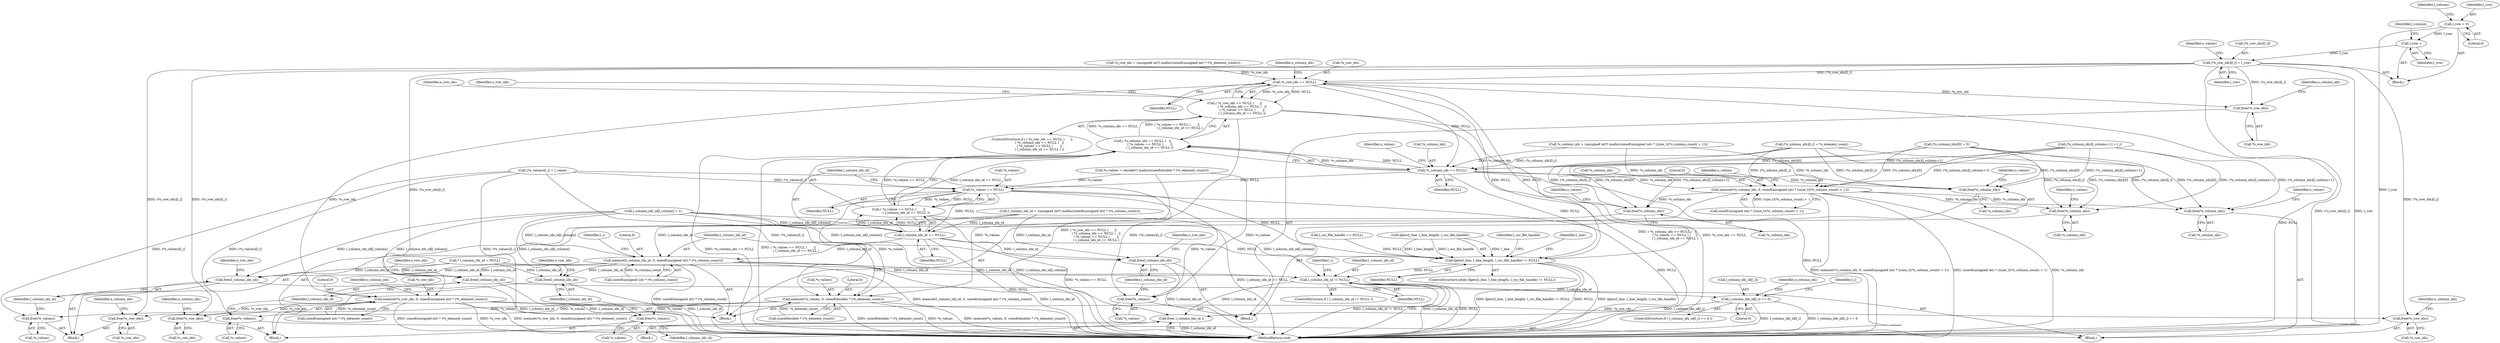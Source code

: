 digraph "0_libxsmm_151481489192e6d1997f8bde52c5c425ea41741d_1@array" {
"1000464" [label="(Call,(*o_row_idx)[l_i] = l_row)"];
"1000460" [label="(Call,l_row--)"];
"1000407" [label="(Call,l_row = 0)"];
"1000177" [label="(Call,free(*o_row_idx))"];
"1000280" [label="(Call,*o_row_idx == NULL)"];
"1000164" [label="(Call,fgets(l_line, l_line_length, l_csc_file_handle) != NULL)"];
"1000527" [label="(Call,l_column_idx_id != NULL)"];
"1000543" [label="(Call,l_column_idx_id[l_i] == 0)"];
"1000560" [label="(Call,free( l_column_idx_id ))"];
"1000279" [label="(Call,( *o_row_idx == NULL )      ||\n               ( *o_column_idx == NULL )   ||\n               ( *o_values == NULL )       ||\n               ( l_column_idx_id == NULL ))"];
"1000285" [label="(Call,*o_column_idx == NULL)"];
"1000284" [label="(Call,( *o_column_idx == NULL )   ||\n               ( *o_values == NULL )       ||\n               ( l_column_idx_id == NULL ))"];
"1000290" [label="(Call,*o_values == NULL)"];
"1000289" [label="(Call,( *o_values == NULL )       ||\n               ( l_column_idx_id == NULL ))"];
"1000294" [label="(Call,l_column_idx_id == NULL)"];
"1000307" [label="(Call,free(l_column_idx_id))"];
"1000358" [label="(Call,memset(l_column_idx_id, 0, sizeof(unsigned int) * (*o_column_count)))"];
"1000186" [label="(Call,free(l_column_idx_id))"];
"1000440" [label="(Call,free(l_column_idx_id))"];
"1000508" [label="(Call,free(l_column_idx_id))"];
"1000304" [label="(Call,free(*o_values))"];
"1000349" [label="(Call,memset(*o_values, 0, sizeof(double) * (*o_element_count)))"];
"1000183" [label="(Call,free(*o_values))"];
"1000437" [label="(Call,free(*o_values))"];
"1000505" [label="(Call,free(*o_values))"];
"1000301" [label="(Call,free(*o_column_idx))"];
"1000336" [label="(Call,memset(*o_column_idx, 0, sizeof(unsigned int) * ((size_t)(*o_column_count) + 1)))"];
"1000180" [label="(Call,free(*o_column_idx))"];
"1000434" [label="(Call,free(*o_column_idx))"];
"1000502" [label="(Call,free(*o_column_idx))"];
"1000298" [label="(Call,free(*o_row_idx))"];
"1000327" [label="(Call,memset(*o_row_idx, 0, sizeof(unsigned int) * (*o_element_count)))"];
"1000431" [label="(Call,free(*o_row_idx))"];
"1000499" [label="(Call,free(*o_row_idx))"];
"1000508" [label="(Call,free(l_column_idx_id))"];
"1000506" [label="(Call,*o_values)"];
"1000180" [label="(Call,free(*o_column_idx))"];
"1000350" [label="(Call,*o_values)"];
"1000295" [label="(Identifier,l_column_idx_id)"];
"1000441" [label="(Identifier,l_column_idx_id)"];
"1000305" [label="(Call,*o_values)"];
"1000507" [label="(Identifier,o_values)"];
"1000169" [label="(Identifier,NULL)"];
"1000407" [label="(Call,l_row = 0)"];
"1000177" [label="(Call,free(*o_row_idx))"];
"1000183" [label="(Call,free(*o_values))"];
"1000552" [label="(Identifier,o_column_idx)"];
"1000542" [label="(ControlStructure,if ( l_column_idx_id[l_i] == 0 ))"];
"1000431" [label="(Call,free(*o_row_idx))"];
"1000190" [label="(Identifier,o_row_idx)"];
"1000368" [label="(Identifier,l_i)"];
"1000483" [label="(Call,(*o_column_idx)[l_column+1] = l_i)"];
"1000308" [label="(Identifier,l_column_idx_id)"];
"1000281" [label="(Call,*o_row_idx)"];
"1000527" [label="(Call,l_column_idx_id != NULL)"];
"1000473" [label="(Identifier,o_values)"];
"1000500" [label="(Call,*o_row_idx)"];
"1000361" [label="(Call,sizeof(unsigned int) * (*o_column_count))"];
"1000242" [label="(Call,*o_column_idx = (unsigned int*) malloc(sizeof(unsigned int) * ((size_t)(*o_column_count) + 1)))"];
"1000279" [label="(Call,( *o_row_idx == NULL )      ||\n               ( *o_column_idx == NULL )   ||\n               ( *o_values == NULL )       ||\n               ( l_column_idx_id == NULL ))"];
"1000187" [label="(Identifier,l_column_idx_id)"];
"1000336" [label="(Call,memset(*o_column_idx, 0, sizeof(unsigned int) * ((size_t)(*o_column_count) + 1)))"];
"1000288" [label="(Identifier,NULL)"];
"1000294" [label="(Call,l_column_idx_id == NULL)"];
"1000351" [label="(Identifier,o_values)"];
"1000498" [label="(Block,)"];
"1000296" [label="(Identifier,NULL)"];
"1000331" [label="(Call,sizeof(unsigned int) * (*o_element_count))"];
"1000543" [label="(Call,l_column_idx_id[l_i] == 0)"];
"1000155" [label="(Call,l_csc_file_handle == NULL)"];
"1000412" [label="(Identifier,l_column)"];
"1000444" [label="(Identifier,o_row_idx)"];
"1000181" [label="(Call,*o_column_idx)"];
"1000298" [label="(Call,free(*o_row_idx))"];
"1000360" [label="(Literal,0)"];
"1000300" [label="(Identifier,o_row_idx)"];
"1000430" [label="(Block,)"];
"1000280" [label="(Call,*o_row_idx == NULL)"];
"1000465" [label="(Call,(*o_row_idx)[l_i])"];
"1000463" [label="(Identifier,l_column)"];
"1000352" [label="(Literal,0)"];
"1000560" [label="(Call,free( l_column_idx_id ))"];
"1000461" [label="(Identifier,l_row)"];
"1000340" [label="(Call,sizeof(unsigned int) * ((size_t)(*o_column_count) + 1))"];
"1000165" [label="(Call,fgets(l_line, l_line_length, l_csc_file_handle))"];
"1000284" [label="(Call,( *o_column_idx == NULL )   ||\n               ( *o_values == NULL )       ||\n               ( l_column_idx_id == NULL ))"];
"1000304" [label="(Call,free(*o_values))"];
"1000533" [label="(Identifier,l_i)"];
"1000434" [label="(Call,free(*o_column_idx))"];
"1000337" [label="(Call,*o_column_idx)"];
"1000432" [label="(Call,*o_row_idx)"];
"1000283" [label="(Identifier,NULL)"];
"1000502" [label="(Call,free(*o_column_idx))"];
"1000460" [label="(Call,l_row--)"];
"1000164" [label="(Call,fgets(l_line, l_line_length, l_csc_file_handle) != NULL)"];
"1000547" [label="(Literal,0)"];
"1000186" [label="(Call,free(l_column_idx_id))"];
"1000230" [label="(Block,)"];
"1000142" [label="(Call,* l_column_idx_id = NULL)"];
"1000499" [label="(Call,free(*o_row_idx))"];
"1000540" [label="(Identifier,l_i)"];
"1000384" [label="(Call,(*o_column_idx)[0] = 0)"];
"1000307" [label="(Call,free(l_column_idx_id))"];
"1000303" [label="(Identifier,o_column_idx)"];
"1000231" [label="(Call,*o_row_idx = (unsigned int*) malloc(sizeof(unsigned int) * (*o_element_count)))"];
"1000469" [label="(Identifier,l_row)"];
"1000405" [label="(Block,)"];
"1000562" [label="(MethodReturn,void)"];
"1000492" [label="(Identifier,l_csc_file_handle)"];
"1000530" [label="(Block,)"];
"1000285" [label="(Call,*o_column_idx == NULL)"];
"1000526" [label="(ControlStructure,if ( l_column_idx_id != NULL ))"];
"1000377" [label="(Call,(*o_column_idx)[l_i] = *o_element_count)"];
"1000509" [label="(Identifier,l_column_idx_id)"];
"1000292" [label="(Identifier,o_values)"];
"1000287" [label="(Identifier,o_column_idx)"];
"1000185" [label="(Identifier,o_values)"];
"1000436" [label="(Identifier,o_column_idx)"];
"1000438" [label="(Call,*o_values)"];
"1000349" [label="(Call,memset(*o_values, 0, sizeof(double) * (*o_element_count)))"];
"1000182" [label="(Identifier,o_column_idx)"];
"1000328" [label="(Call,*o_row_idx)"];
"1000301" [label="(Call,free(*o_column_idx))"];
"1000339" [label="(Literal,0)"];
"1000163" [label="(ControlStructure,while (fgets(l_line, l_line_length, l_csc_file_handle) != NULL))"];
"1000330" [label="(Literal,0)"];
"1000293" [label="(Identifier,NULL)"];
"1000327" [label="(Call,memset(*o_row_idx, 0, sizeof(unsigned int) * (*o_element_count)))"];
"1000544" [label="(Call,l_column_idx_id[l_i])"];
"1000338" [label="(Identifier,o_column_idx)"];
"1000528" [label="(Identifier,l_column_idx_id)"];
"1000408" [label="(Identifier,l_row)"];
"1000529" [label="(Identifier,NULL)"];
"1000289" [label="(Call,( *o_values == NULL )       ||\n               ( l_column_idx_id == NULL ))"];
"1000512" [label="(Identifier,o_row_idx)"];
"1000409" [label="(Literal,0)"];
"1000437" [label="(Call,free(*o_values))"];
"1000176" [label="(Block,)"];
"1000353" [label="(Call,sizeof(double) * (*o_element_count))"];
"1000184" [label="(Call,*o_values)"];
"1000503" [label="(Call,*o_column_idx)"];
"1000278" [label="(ControlStructure,if ( ( *o_row_idx == NULL )      ||\n               ( *o_column_idx == NULL )   ||\n               ( *o_values == NULL )       ||\n               ( l_column_idx_id == NULL ) ))"];
"1000478" [label="(Call,l_column_idx_id[l_column] = 1)"];
"1000440" [label="(Call,free(l_column_idx_id))"];
"1000174" [label="(Identifier,l_line)"];
"1000504" [label="(Identifier,o_column_idx)"];
"1000311" [label="(Identifier,o_row_idx)"];
"1000257" [label="(Call,*o_values = (double*) malloc(sizeof(double) * (*o_element_count)))"];
"1000464" [label="(Call,(*o_row_idx)[l_i] = l_row)"];
"1000302" [label="(Call,*o_column_idx)"];
"1000299" [label="(Call,*o_row_idx)"];
"1000470" [label="(Call,(*o_values)[l_i] = l_value)"];
"1000561" [label="(Identifier,l_column_idx_id)"];
"1000435" [label="(Call,*o_column_idx)"];
"1000297" [label="(Block,)"];
"1000178" [label="(Call,*o_row_idx)"];
"1000291" [label="(Call,*o_values)"];
"1000286" [label="(Call,*o_column_idx)"];
"1000505" [label="(Call,free(*o_values))"];
"1000290" [label="(Call,*o_values == NULL)"];
"1000306" [label="(Identifier,o_values)"];
"1000329" [label="(Identifier,o_row_idx)"];
"1000268" [label="(Call,l_column_idx_id = (unsigned int*) malloc(sizeof(unsigned int) * (*o_column_count)))"];
"1000358" [label="(Call,memset(l_column_idx_id, 0, sizeof(unsigned int) * (*o_column_count)))"];
"1000439" [label="(Identifier,o_values)"];
"1000359" [label="(Identifier,l_column_idx_id)"];
"1000464" -> "1000405"  [label="AST: "];
"1000464" -> "1000469"  [label="CFG: "];
"1000465" -> "1000464"  [label="AST: "];
"1000469" -> "1000464"  [label="AST: "];
"1000473" -> "1000464"  [label="CFG: "];
"1000464" -> "1000562"  [label="DDG: (*o_row_idx)[l_i]"];
"1000464" -> "1000562"  [label="DDG: l_row"];
"1000464" -> "1000177"  [label="DDG: (*o_row_idx)[l_i]"];
"1000464" -> "1000280"  [label="DDG: (*o_row_idx)[l_i]"];
"1000464" -> "1000298"  [label="DDG: (*o_row_idx)[l_i]"];
"1000464" -> "1000327"  [label="DDG: (*o_row_idx)[l_i]"];
"1000464" -> "1000431"  [label="DDG: (*o_row_idx)[l_i]"];
"1000460" -> "1000464"  [label="DDG: l_row"];
"1000464" -> "1000499"  [label="DDG: (*o_row_idx)[l_i]"];
"1000460" -> "1000405"  [label="AST: "];
"1000460" -> "1000461"  [label="CFG: "];
"1000461" -> "1000460"  [label="AST: "];
"1000463" -> "1000460"  [label="CFG: "];
"1000407" -> "1000460"  [label="DDG: l_row"];
"1000407" -> "1000405"  [label="AST: "];
"1000407" -> "1000409"  [label="CFG: "];
"1000408" -> "1000407"  [label="AST: "];
"1000409" -> "1000407"  [label="AST: "];
"1000412" -> "1000407"  [label="CFG: "];
"1000407" -> "1000562"  [label="DDG: l_row"];
"1000177" -> "1000176"  [label="AST: "];
"1000177" -> "1000178"  [label="CFG: "];
"1000178" -> "1000177"  [label="AST: "];
"1000182" -> "1000177"  [label="CFG: "];
"1000327" -> "1000177"  [label="DDG: *o_row_idx"];
"1000280" -> "1000279"  [label="AST: "];
"1000280" -> "1000283"  [label="CFG: "];
"1000281" -> "1000280"  [label="AST: "];
"1000283" -> "1000280"  [label="AST: "];
"1000287" -> "1000280"  [label="CFG: "];
"1000279" -> "1000280"  [label="CFG: "];
"1000280" -> "1000562"  [label="DDG: NULL"];
"1000280" -> "1000164"  [label="DDG: NULL"];
"1000280" -> "1000279"  [label="DDG: *o_row_idx"];
"1000280" -> "1000279"  [label="DDG: NULL"];
"1000231" -> "1000280"  [label="DDG: *o_row_idx"];
"1000164" -> "1000280"  [label="DDG: NULL"];
"1000280" -> "1000285"  [label="DDG: NULL"];
"1000280" -> "1000298"  [label="DDG: *o_row_idx"];
"1000280" -> "1000327"  [label="DDG: *o_row_idx"];
"1000164" -> "1000163"  [label="AST: "];
"1000164" -> "1000169"  [label="CFG: "];
"1000165" -> "1000164"  [label="AST: "];
"1000169" -> "1000164"  [label="AST: "];
"1000174" -> "1000164"  [label="CFG: "];
"1000492" -> "1000164"  [label="CFG: "];
"1000164" -> "1000562"  [label="DDG: fgets(l_line, l_line_length, l_csc_file_handle) != NULL"];
"1000164" -> "1000562"  [label="DDG: NULL"];
"1000164" -> "1000562"  [label="DDG: fgets(l_line, l_line_length, l_csc_file_handle)"];
"1000165" -> "1000164"  [label="DDG: l_line"];
"1000165" -> "1000164"  [label="DDG: l_line_length"];
"1000165" -> "1000164"  [label="DDG: l_csc_file_handle"];
"1000285" -> "1000164"  [label="DDG: NULL"];
"1000290" -> "1000164"  [label="DDG: NULL"];
"1000294" -> "1000164"  [label="DDG: NULL"];
"1000155" -> "1000164"  [label="DDG: NULL"];
"1000164" -> "1000527"  [label="DDG: NULL"];
"1000527" -> "1000526"  [label="AST: "];
"1000527" -> "1000529"  [label="CFG: "];
"1000528" -> "1000527"  [label="AST: "];
"1000529" -> "1000527"  [label="AST: "];
"1000533" -> "1000527"  [label="CFG: "];
"1000562" -> "1000527"  [label="CFG: "];
"1000527" -> "1000562"  [label="DDG: l_column_idx_id"];
"1000527" -> "1000562"  [label="DDG: NULL"];
"1000527" -> "1000562"  [label="DDG: l_column_idx_id != NULL"];
"1000478" -> "1000527"  [label="DDG: l_column_idx_id[l_column]"];
"1000142" -> "1000527"  [label="DDG: l_column_idx_id"];
"1000358" -> "1000527"  [label="DDG: l_column_idx_id"];
"1000527" -> "1000543"  [label="DDG: l_column_idx_id"];
"1000527" -> "1000560"  [label="DDG: l_column_idx_id"];
"1000543" -> "1000542"  [label="AST: "];
"1000543" -> "1000547"  [label="CFG: "];
"1000544" -> "1000543"  [label="AST: "];
"1000547" -> "1000543"  [label="AST: "];
"1000552" -> "1000543"  [label="CFG: "];
"1000540" -> "1000543"  [label="CFG: "];
"1000543" -> "1000562"  [label="DDG: l_column_idx_id[l_i] == 0"];
"1000543" -> "1000562"  [label="DDG: l_column_idx_id[l_i]"];
"1000543" -> "1000560"  [label="DDG: l_column_idx_id[l_i]"];
"1000560" -> "1000530"  [label="AST: "];
"1000560" -> "1000561"  [label="CFG: "];
"1000561" -> "1000560"  [label="AST: "];
"1000562" -> "1000560"  [label="CFG: "];
"1000560" -> "1000562"  [label="DDG: l_column_idx_id"];
"1000478" -> "1000560"  [label="DDG: l_column_idx_id[l_column]"];
"1000279" -> "1000278"  [label="AST: "];
"1000279" -> "1000284"  [label="CFG: "];
"1000284" -> "1000279"  [label="AST: "];
"1000300" -> "1000279"  [label="CFG: "];
"1000329" -> "1000279"  [label="CFG: "];
"1000279" -> "1000562"  [label="DDG: ( *o_column_idx == NULL )   ||\n               ( *o_values == NULL )       ||\n               ( l_column_idx_id == NULL )"];
"1000279" -> "1000562"  [label="DDG: *o_row_idx == NULL"];
"1000279" -> "1000562"  [label="DDG: ( *o_row_idx == NULL )      ||\n               ( *o_column_idx == NULL )   ||\n               ( *o_values == NULL )       ||\n               ( l_column_idx_id == NULL )"];
"1000284" -> "1000279"  [label="DDG: *o_column_idx == NULL"];
"1000284" -> "1000279"  [label="DDG: ( *o_values == NULL )       ||\n               ( l_column_idx_id == NULL )"];
"1000285" -> "1000284"  [label="AST: "];
"1000285" -> "1000288"  [label="CFG: "];
"1000286" -> "1000285"  [label="AST: "];
"1000288" -> "1000285"  [label="AST: "];
"1000292" -> "1000285"  [label="CFG: "];
"1000284" -> "1000285"  [label="CFG: "];
"1000285" -> "1000562"  [label="DDG: NULL"];
"1000285" -> "1000284"  [label="DDG: *o_column_idx"];
"1000285" -> "1000284"  [label="DDG: NULL"];
"1000377" -> "1000285"  [label="DDG: (*o_column_idx)[l_i]"];
"1000483" -> "1000285"  [label="DDG: (*o_column_idx)[l_column+1]"];
"1000242" -> "1000285"  [label="DDG: *o_column_idx"];
"1000384" -> "1000285"  [label="DDG: (*o_column_idx)[0]"];
"1000285" -> "1000290"  [label="DDG: NULL"];
"1000285" -> "1000301"  [label="DDG: *o_column_idx"];
"1000285" -> "1000336"  [label="DDG: *o_column_idx"];
"1000284" -> "1000289"  [label="CFG: "];
"1000289" -> "1000284"  [label="AST: "];
"1000284" -> "1000562"  [label="DDG: *o_column_idx == NULL"];
"1000284" -> "1000562"  [label="DDG: ( *o_values == NULL )       ||\n               ( l_column_idx_id == NULL )"];
"1000289" -> "1000284"  [label="DDG: *o_values == NULL"];
"1000289" -> "1000284"  [label="DDG: l_column_idx_id == NULL"];
"1000290" -> "1000289"  [label="AST: "];
"1000290" -> "1000293"  [label="CFG: "];
"1000291" -> "1000290"  [label="AST: "];
"1000293" -> "1000290"  [label="AST: "];
"1000295" -> "1000290"  [label="CFG: "];
"1000289" -> "1000290"  [label="CFG: "];
"1000290" -> "1000562"  [label="DDG: NULL"];
"1000290" -> "1000289"  [label="DDG: *o_values"];
"1000290" -> "1000289"  [label="DDG: NULL"];
"1000257" -> "1000290"  [label="DDG: *o_values"];
"1000470" -> "1000290"  [label="DDG: (*o_values)[l_i]"];
"1000290" -> "1000294"  [label="DDG: NULL"];
"1000290" -> "1000304"  [label="DDG: *o_values"];
"1000290" -> "1000349"  [label="DDG: *o_values"];
"1000289" -> "1000294"  [label="CFG: "];
"1000294" -> "1000289"  [label="AST: "];
"1000289" -> "1000562"  [label="DDG: l_column_idx_id == NULL"];
"1000289" -> "1000562"  [label="DDG: *o_values == NULL"];
"1000294" -> "1000289"  [label="DDG: l_column_idx_id"];
"1000294" -> "1000289"  [label="DDG: NULL"];
"1000294" -> "1000296"  [label="CFG: "];
"1000295" -> "1000294"  [label="AST: "];
"1000296" -> "1000294"  [label="AST: "];
"1000294" -> "1000562"  [label="DDG: NULL"];
"1000268" -> "1000294"  [label="DDG: l_column_idx_id"];
"1000478" -> "1000294"  [label="DDG: l_column_idx_id[l_column]"];
"1000294" -> "1000307"  [label="DDG: l_column_idx_id"];
"1000294" -> "1000358"  [label="DDG: l_column_idx_id"];
"1000307" -> "1000297"  [label="AST: "];
"1000307" -> "1000308"  [label="CFG: "];
"1000308" -> "1000307"  [label="AST: "];
"1000311" -> "1000307"  [label="CFG: "];
"1000307" -> "1000562"  [label="DDG: l_column_idx_id"];
"1000268" -> "1000307"  [label="DDG: l_column_idx_id"];
"1000478" -> "1000307"  [label="DDG: l_column_idx_id[l_column]"];
"1000358" -> "1000230"  [label="AST: "];
"1000358" -> "1000361"  [label="CFG: "];
"1000359" -> "1000358"  [label="AST: "];
"1000360" -> "1000358"  [label="AST: "];
"1000361" -> "1000358"  [label="AST: "];
"1000368" -> "1000358"  [label="CFG: "];
"1000358" -> "1000562"  [label="DDG: sizeof(unsigned int) * (*o_column_count)"];
"1000358" -> "1000562"  [label="DDG: memset(l_column_idx_id, 0, sizeof(unsigned int) * (*o_column_count))"];
"1000358" -> "1000562"  [label="DDG: l_column_idx_id"];
"1000358" -> "1000186"  [label="DDG: l_column_idx_id"];
"1000268" -> "1000358"  [label="DDG: l_column_idx_id"];
"1000478" -> "1000358"  [label="DDG: l_column_idx_id[l_column]"];
"1000361" -> "1000358"  [label="DDG: *o_column_count"];
"1000358" -> "1000440"  [label="DDG: l_column_idx_id"];
"1000358" -> "1000508"  [label="DDG: l_column_idx_id"];
"1000186" -> "1000176"  [label="AST: "];
"1000186" -> "1000187"  [label="CFG: "];
"1000187" -> "1000186"  [label="AST: "];
"1000190" -> "1000186"  [label="CFG: "];
"1000186" -> "1000562"  [label="DDG: l_column_idx_id"];
"1000478" -> "1000186"  [label="DDG: l_column_idx_id[l_column]"];
"1000142" -> "1000186"  [label="DDG: l_column_idx_id"];
"1000440" -> "1000430"  [label="AST: "];
"1000440" -> "1000441"  [label="CFG: "];
"1000441" -> "1000440"  [label="AST: "];
"1000444" -> "1000440"  [label="CFG: "];
"1000440" -> "1000562"  [label="DDG: l_column_idx_id"];
"1000478" -> "1000440"  [label="DDG: l_column_idx_id[l_column]"];
"1000142" -> "1000440"  [label="DDG: l_column_idx_id"];
"1000508" -> "1000498"  [label="AST: "];
"1000508" -> "1000509"  [label="CFG: "];
"1000509" -> "1000508"  [label="AST: "];
"1000512" -> "1000508"  [label="CFG: "];
"1000508" -> "1000562"  [label="DDG: l_column_idx_id"];
"1000478" -> "1000508"  [label="DDG: l_column_idx_id[l_column]"];
"1000142" -> "1000508"  [label="DDG: l_column_idx_id"];
"1000304" -> "1000297"  [label="AST: "];
"1000304" -> "1000305"  [label="CFG: "];
"1000305" -> "1000304"  [label="AST: "];
"1000308" -> "1000304"  [label="CFG: "];
"1000257" -> "1000304"  [label="DDG: *o_values"];
"1000470" -> "1000304"  [label="DDG: (*o_values)[l_i]"];
"1000349" -> "1000230"  [label="AST: "];
"1000349" -> "1000353"  [label="CFG: "];
"1000350" -> "1000349"  [label="AST: "];
"1000352" -> "1000349"  [label="AST: "];
"1000353" -> "1000349"  [label="AST: "];
"1000359" -> "1000349"  [label="CFG: "];
"1000349" -> "1000562"  [label="DDG: memset(*o_values, 0, sizeof(double) * (*o_element_count))"];
"1000349" -> "1000562"  [label="DDG: sizeof(double) * (*o_element_count)"];
"1000349" -> "1000562"  [label="DDG: *o_values"];
"1000349" -> "1000183"  [label="DDG: *o_values"];
"1000257" -> "1000349"  [label="DDG: *o_values"];
"1000470" -> "1000349"  [label="DDG: (*o_values)[l_i]"];
"1000353" -> "1000349"  [label="DDG: *o_element_count"];
"1000349" -> "1000437"  [label="DDG: *o_values"];
"1000349" -> "1000505"  [label="DDG: *o_values"];
"1000183" -> "1000176"  [label="AST: "];
"1000183" -> "1000184"  [label="CFG: "];
"1000184" -> "1000183"  [label="AST: "];
"1000187" -> "1000183"  [label="CFG: "];
"1000470" -> "1000183"  [label="DDG: (*o_values)[l_i]"];
"1000437" -> "1000430"  [label="AST: "];
"1000437" -> "1000438"  [label="CFG: "];
"1000438" -> "1000437"  [label="AST: "];
"1000441" -> "1000437"  [label="CFG: "];
"1000470" -> "1000437"  [label="DDG: (*o_values)[l_i]"];
"1000505" -> "1000498"  [label="AST: "];
"1000505" -> "1000506"  [label="CFG: "];
"1000506" -> "1000505"  [label="AST: "];
"1000509" -> "1000505"  [label="CFG: "];
"1000470" -> "1000505"  [label="DDG: (*o_values)[l_i]"];
"1000301" -> "1000297"  [label="AST: "];
"1000301" -> "1000302"  [label="CFG: "];
"1000302" -> "1000301"  [label="AST: "];
"1000306" -> "1000301"  [label="CFG: "];
"1000377" -> "1000301"  [label="DDG: (*o_column_idx)[l_i]"];
"1000483" -> "1000301"  [label="DDG: (*o_column_idx)[l_column+1]"];
"1000242" -> "1000301"  [label="DDG: *o_column_idx"];
"1000384" -> "1000301"  [label="DDG: (*o_column_idx)[0]"];
"1000336" -> "1000230"  [label="AST: "];
"1000336" -> "1000340"  [label="CFG: "];
"1000337" -> "1000336"  [label="AST: "];
"1000339" -> "1000336"  [label="AST: "];
"1000340" -> "1000336"  [label="AST: "];
"1000351" -> "1000336"  [label="CFG: "];
"1000336" -> "1000562"  [label="DDG: memset(*o_column_idx, 0, sizeof(unsigned int) * ((size_t)(*o_column_count) + 1))"];
"1000336" -> "1000562"  [label="DDG: sizeof(unsigned int) * ((size_t)(*o_column_count) + 1)"];
"1000336" -> "1000562"  [label="DDG: *o_column_idx"];
"1000336" -> "1000180"  [label="DDG: *o_column_idx"];
"1000377" -> "1000336"  [label="DDG: (*o_column_idx)[l_i]"];
"1000483" -> "1000336"  [label="DDG: (*o_column_idx)[l_column+1]"];
"1000242" -> "1000336"  [label="DDG: *o_column_idx"];
"1000384" -> "1000336"  [label="DDG: (*o_column_idx)[0]"];
"1000340" -> "1000336"  [label="DDG: (size_t)(*o_column_count) + 1"];
"1000336" -> "1000434"  [label="DDG: *o_column_idx"];
"1000336" -> "1000502"  [label="DDG: *o_column_idx"];
"1000180" -> "1000176"  [label="AST: "];
"1000180" -> "1000181"  [label="CFG: "];
"1000181" -> "1000180"  [label="AST: "];
"1000185" -> "1000180"  [label="CFG: "];
"1000377" -> "1000180"  [label="DDG: (*o_column_idx)[l_i]"];
"1000384" -> "1000180"  [label="DDG: (*o_column_idx)[0]"];
"1000483" -> "1000180"  [label="DDG: (*o_column_idx)[l_column+1]"];
"1000434" -> "1000430"  [label="AST: "];
"1000434" -> "1000435"  [label="CFG: "];
"1000435" -> "1000434"  [label="AST: "];
"1000439" -> "1000434"  [label="CFG: "];
"1000377" -> "1000434"  [label="DDG: (*o_column_idx)[l_i]"];
"1000384" -> "1000434"  [label="DDG: (*o_column_idx)[0]"];
"1000483" -> "1000434"  [label="DDG: (*o_column_idx)[l_column+1]"];
"1000502" -> "1000498"  [label="AST: "];
"1000502" -> "1000503"  [label="CFG: "];
"1000503" -> "1000502"  [label="AST: "];
"1000507" -> "1000502"  [label="CFG: "];
"1000377" -> "1000502"  [label="DDG: (*o_column_idx)[l_i]"];
"1000384" -> "1000502"  [label="DDG: (*o_column_idx)[0]"];
"1000483" -> "1000502"  [label="DDG: (*o_column_idx)[l_column+1]"];
"1000298" -> "1000297"  [label="AST: "];
"1000298" -> "1000299"  [label="CFG: "];
"1000299" -> "1000298"  [label="AST: "];
"1000303" -> "1000298"  [label="CFG: "];
"1000327" -> "1000230"  [label="AST: "];
"1000327" -> "1000331"  [label="CFG: "];
"1000328" -> "1000327"  [label="AST: "];
"1000330" -> "1000327"  [label="AST: "];
"1000331" -> "1000327"  [label="AST: "];
"1000338" -> "1000327"  [label="CFG: "];
"1000327" -> "1000562"  [label="DDG: sizeof(unsigned int) * (*o_element_count)"];
"1000327" -> "1000562"  [label="DDG: *o_row_idx"];
"1000327" -> "1000562"  [label="DDG: memset(*o_row_idx, 0, sizeof(unsigned int) * (*o_element_count))"];
"1000331" -> "1000327"  [label="DDG: *o_element_count"];
"1000327" -> "1000431"  [label="DDG: *o_row_idx"];
"1000327" -> "1000499"  [label="DDG: *o_row_idx"];
"1000431" -> "1000430"  [label="AST: "];
"1000431" -> "1000432"  [label="CFG: "];
"1000432" -> "1000431"  [label="AST: "];
"1000436" -> "1000431"  [label="CFG: "];
"1000499" -> "1000498"  [label="AST: "];
"1000499" -> "1000500"  [label="CFG: "];
"1000500" -> "1000499"  [label="AST: "];
"1000504" -> "1000499"  [label="CFG: "];
}
